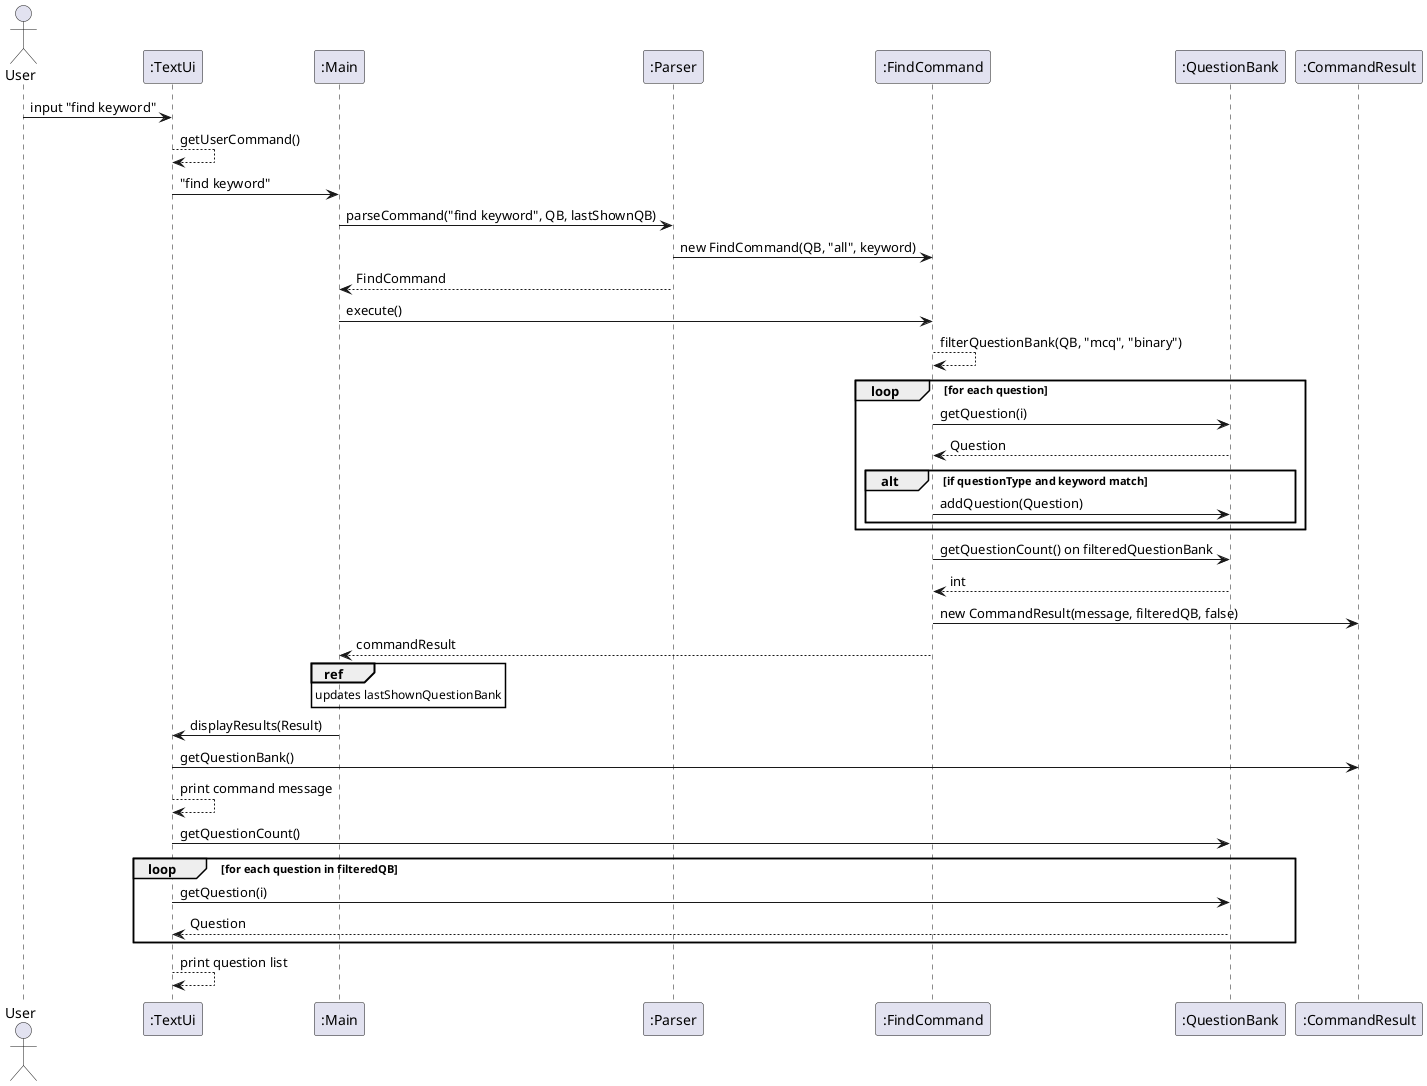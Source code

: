 @startuml
actor User
participant ":TextUi" as UI
participant ":Main" as Main
participant ":Parser" as Parser
participant ":FindCommand" as FindCmd
participant ":QuestionBank" as QB
participant ":CommandResult" as Result

User -> UI : input "find keyword"
UI --> UI : getUserCommand()
UI -> Main : "find keyword"

Main -> Parser : parseCommand("find keyword", QB, lastShownQB)
Parser -> FindCmd : new FindCommand(QB, "all", keyword)
Parser --> Main : FindCommand

Main -> FindCmd : execute()
FindCmd --> FindCmd : filterQuestionBank(QB, "mcq", "binary")
loop for each question
    FindCmd -> QB : getQuestion(i)
    QB --> FindCmd : Question
    alt if questionType and keyword match
        FindCmd -> QB : addQuestion(Question)
    end
end

FindCmd -> QB : getQuestionCount() on filteredQuestionBank
QB --> FindCmd : int
FindCmd -> Result : new CommandResult(message, filteredQB, false)
FindCmd --> Main : commandResult

ref over Main
updates lastShownQuestionBank
end ref

Main -> UI : displayResults(Result)
UI -> Result : getQuestionBank()
UI --> UI: print command message
UI -> QB : getQuestionCount()
loop for each question in filteredQB
    UI -> QB : getQuestion(i)
    QB --> UI : Question
end
UI --> UI : print question list
@enduml

